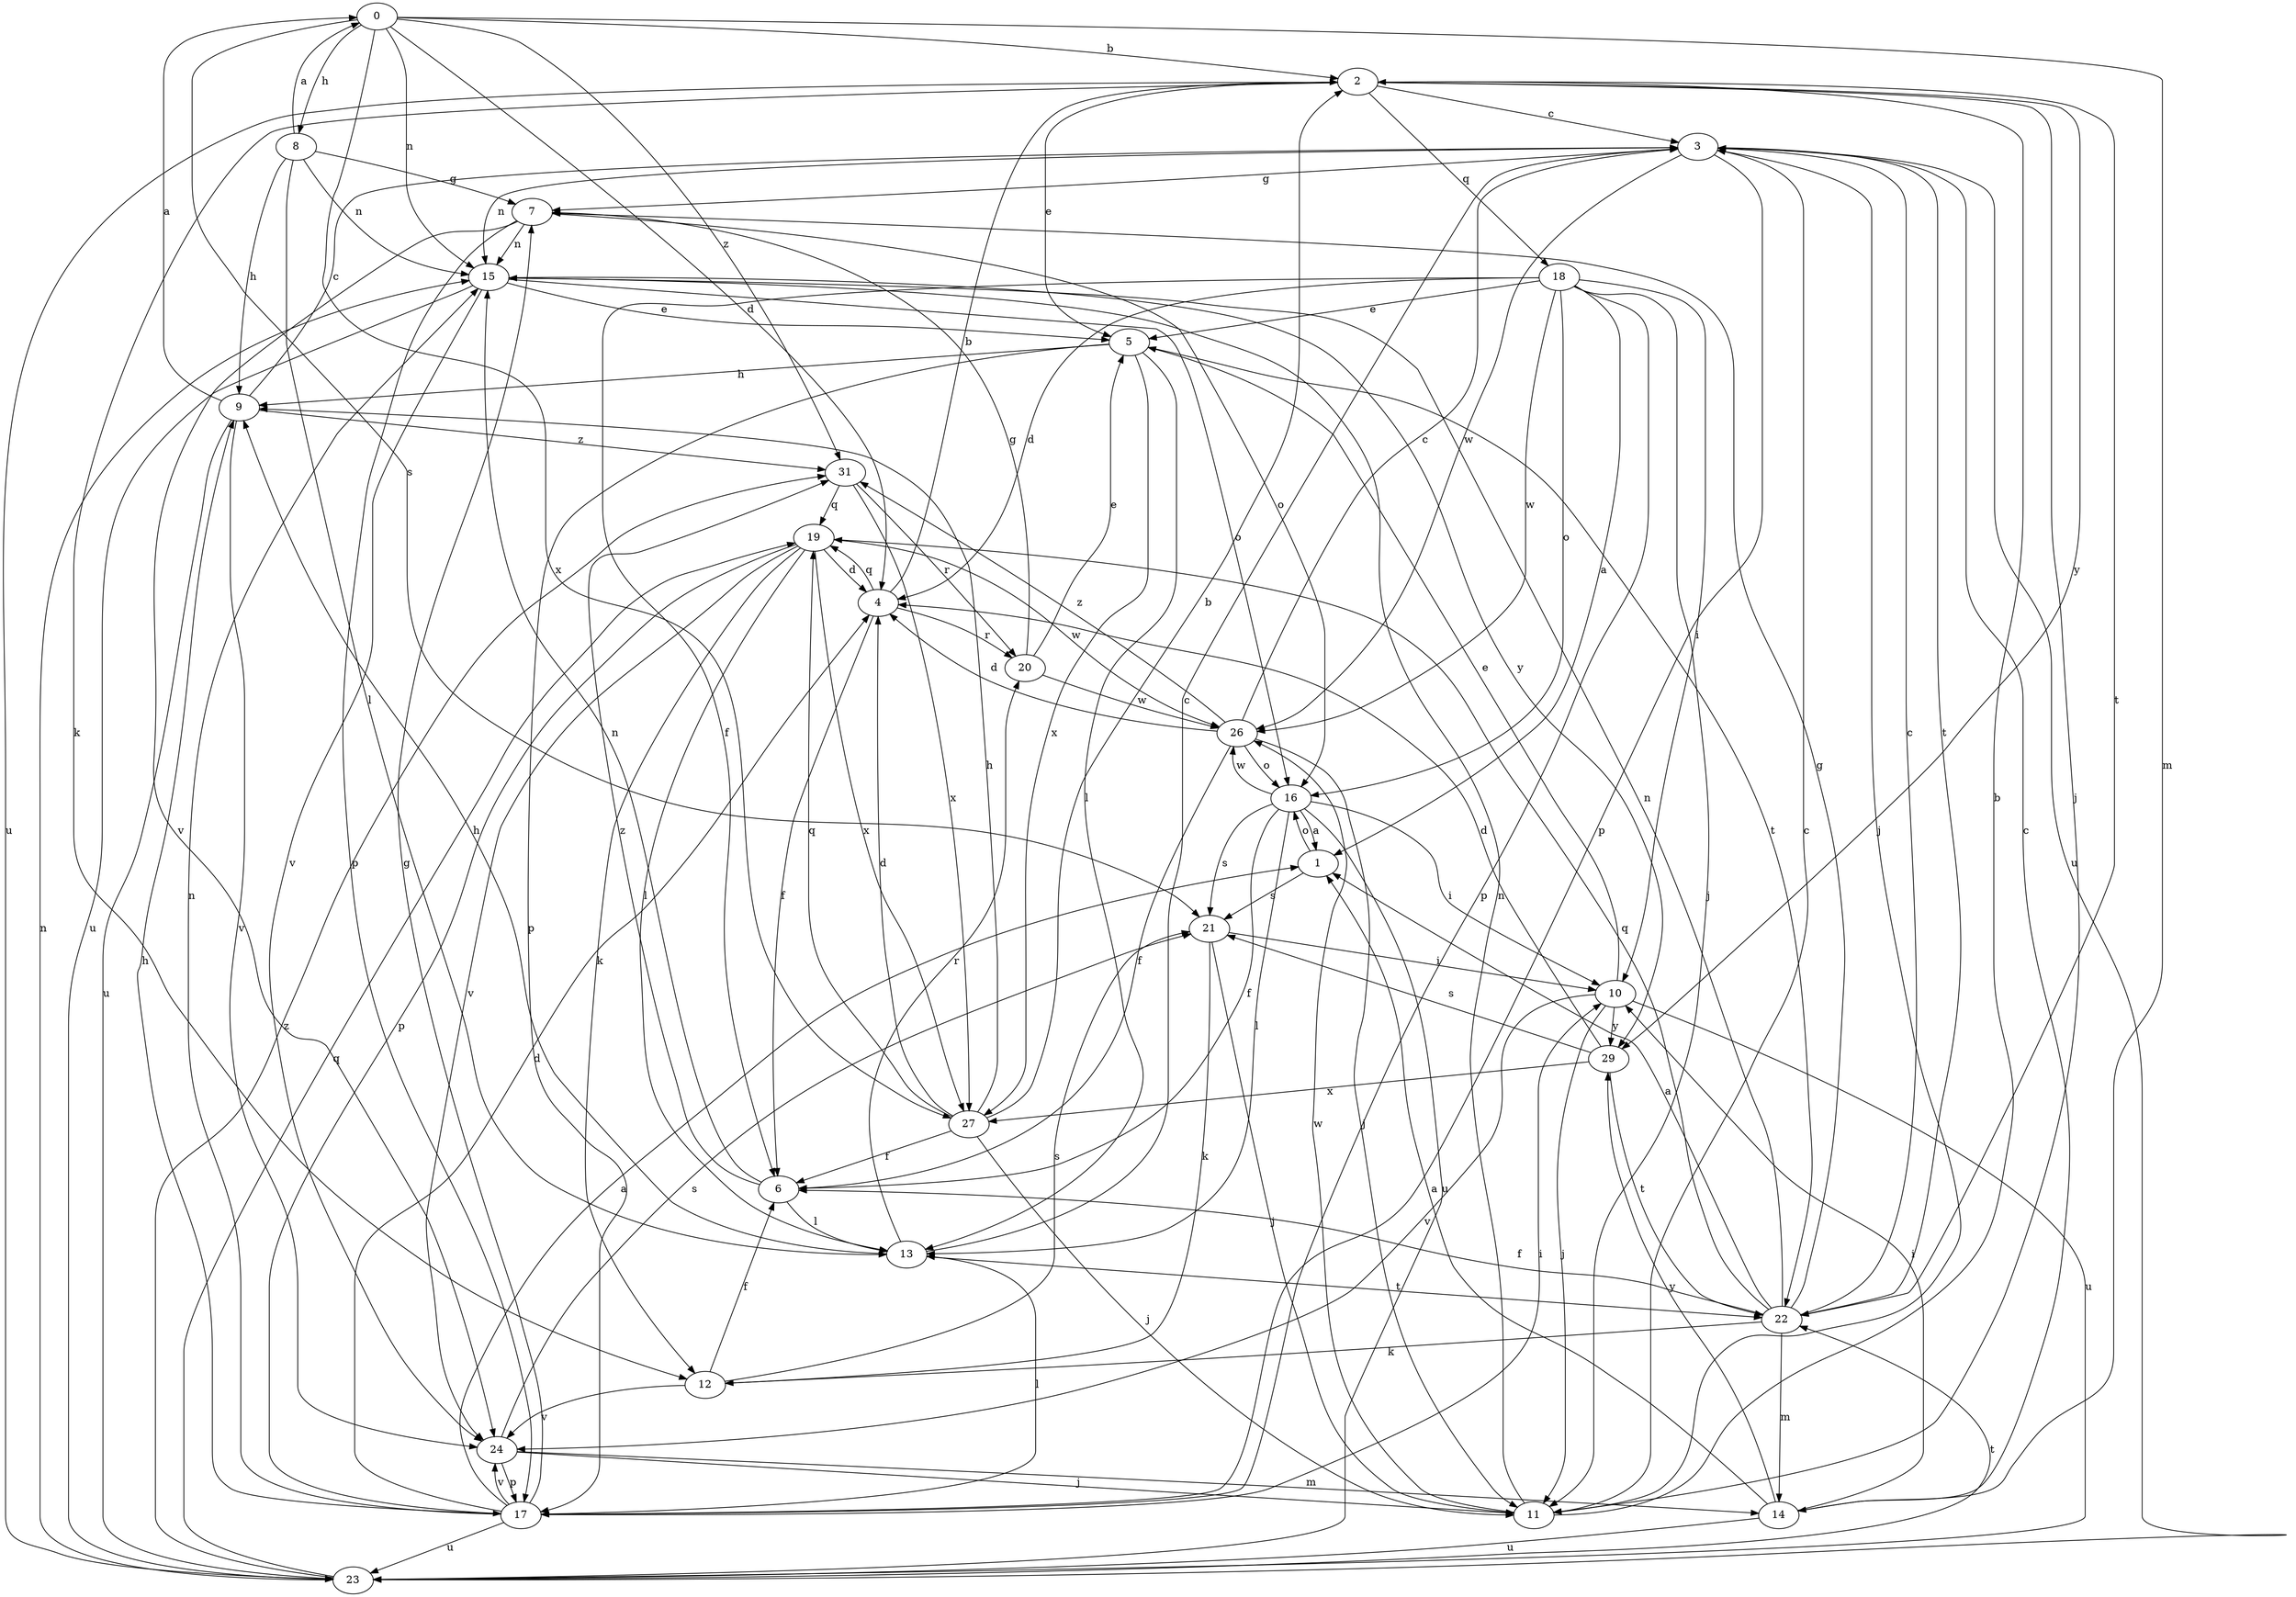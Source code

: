 strict digraph  {
0;
1;
2;
3;
4;
5;
6;
7;
8;
9;
10;
11;
12;
13;
14;
15;
16;
17;
18;
19;
20;
21;
22;
23;
24;
26;
27;
29;
31;
0 -> 2  [label=b];
0 -> 4  [label=d];
0 -> 8  [label=h];
0 -> 14  [label=m];
0 -> 15  [label=n];
0 -> 21  [label=s];
0 -> 27  [label=x];
0 -> 31  [label=z];
1 -> 16  [label=o];
1 -> 21  [label=s];
2 -> 3  [label=c];
2 -> 5  [label=e];
2 -> 11  [label=j];
2 -> 12  [label=k];
2 -> 18  [label=q];
2 -> 22  [label=t];
2 -> 23  [label=u];
2 -> 29  [label=y];
3 -> 7  [label=g];
3 -> 11  [label=j];
3 -> 15  [label=n];
3 -> 17  [label=p];
3 -> 22  [label=t];
3 -> 23  [label=u];
3 -> 26  [label=w];
4 -> 2  [label=b];
4 -> 6  [label=f];
4 -> 19  [label=q];
4 -> 20  [label=r];
5 -> 9  [label=h];
5 -> 13  [label=l];
5 -> 17  [label=p];
5 -> 22  [label=t];
5 -> 27  [label=x];
6 -> 13  [label=l];
6 -> 15  [label=n];
6 -> 31  [label=z];
7 -> 15  [label=n];
7 -> 16  [label=o];
7 -> 17  [label=p];
7 -> 24  [label=v];
8 -> 0  [label=a];
8 -> 7  [label=g];
8 -> 9  [label=h];
8 -> 13  [label=l];
8 -> 15  [label=n];
9 -> 0  [label=a];
9 -> 3  [label=c];
9 -> 23  [label=u];
9 -> 24  [label=v];
9 -> 31  [label=z];
10 -> 5  [label=e];
10 -> 11  [label=j];
10 -> 23  [label=u];
10 -> 24  [label=v];
10 -> 29  [label=y];
11 -> 2  [label=b];
11 -> 3  [label=c];
11 -> 15  [label=n];
11 -> 26  [label=w];
12 -> 6  [label=f];
12 -> 21  [label=s];
12 -> 24  [label=v];
13 -> 3  [label=c];
13 -> 9  [label=h];
13 -> 20  [label=r];
13 -> 22  [label=t];
14 -> 1  [label=a];
14 -> 3  [label=c];
14 -> 10  [label=i];
14 -> 23  [label=u];
14 -> 29  [label=y];
15 -> 5  [label=e];
15 -> 16  [label=o];
15 -> 23  [label=u];
15 -> 24  [label=v];
15 -> 29  [label=y];
16 -> 1  [label=a];
16 -> 6  [label=f];
16 -> 10  [label=i];
16 -> 13  [label=l];
16 -> 21  [label=s];
16 -> 23  [label=u];
16 -> 26  [label=w];
17 -> 1  [label=a];
17 -> 4  [label=d];
17 -> 7  [label=g];
17 -> 9  [label=h];
17 -> 10  [label=i];
17 -> 13  [label=l];
17 -> 15  [label=n];
17 -> 23  [label=u];
17 -> 24  [label=v];
18 -> 1  [label=a];
18 -> 4  [label=d];
18 -> 5  [label=e];
18 -> 6  [label=f];
18 -> 10  [label=i];
18 -> 11  [label=j];
18 -> 16  [label=o];
18 -> 17  [label=p];
18 -> 26  [label=w];
19 -> 4  [label=d];
19 -> 12  [label=k];
19 -> 13  [label=l];
19 -> 17  [label=p];
19 -> 24  [label=v];
19 -> 26  [label=w];
19 -> 27  [label=x];
20 -> 5  [label=e];
20 -> 7  [label=g];
20 -> 26  [label=w];
21 -> 10  [label=i];
21 -> 11  [label=j];
21 -> 12  [label=k];
22 -> 1  [label=a];
22 -> 3  [label=c];
22 -> 6  [label=f];
22 -> 7  [label=g];
22 -> 12  [label=k];
22 -> 14  [label=m];
22 -> 15  [label=n];
22 -> 19  [label=q];
23 -> 15  [label=n];
23 -> 19  [label=q];
23 -> 22  [label=t];
23 -> 31  [label=z];
24 -> 11  [label=j];
24 -> 14  [label=m];
24 -> 17  [label=p];
24 -> 21  [label=s];
26 -> 3  [label=c];
26 -> 4  [label=d];
26 -> 6  [label=f];
26 -> 11  [label=j];
26 -> 16  [label=o];
26 -> 31  [label=z];
27 -> 2  [label=b];
27 -> 4  [label=d];
27 -> 6  [label=f];
27 -> 9  [label=h];
27 -> 11  [label=j];
27 -> 19  [label=q];
29 -> 4  [label=d];
29 -> 21  [label=s];
29 -> 22  [label=t];
29 -> 27  [label=x];
31 -> 19  [label=q];
31 -> 20  [label=r];
31 -> 27  [label=x];
}
